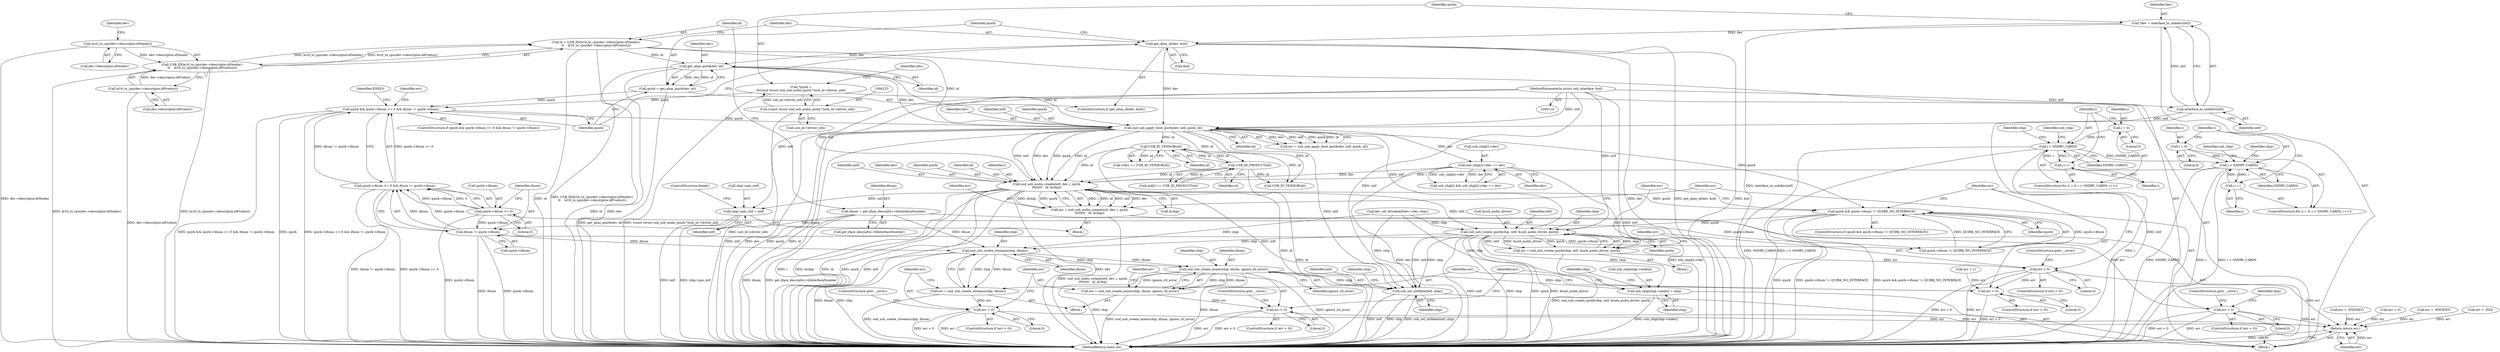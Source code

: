 digraph "0_linux_5f8cf712582617d523120df67d392059eaf2fc4b@API" {
"1000316" [label="(Call,snd_usb_audio_create(intf, dev, i, quirk,\n\t\t\t\t\t\t\t\t   id, &chip))"];
"1000191" [label="(Call,snd_usb_apply_boot_quirk(dev, intf, quirk, id))"];
"1000163" [label="(Call,get_alias_id(dev, &id))"];
"1000115" [label="(Call,*dev = interface_to_usbdev(intf))"];
"1000117" [label="(Call,interface_to_usbdev(intf))"];
"1000111" [label="(MethodParameterIn,struct usb_interface *intf)"];
"1000169" [label="(Call,get_alias_quirk(dev, id))"];
"1000147" [label="(Call,id = USB_ID(le16_to_cpu(dev->descriptor.idVendor),\n\t\t    le16_to_cpu(dev->descriptor.idProduct)))"];
"1000149" [label="(Call,USB_ID(le16_to_cpu(dev->descriptor.idVendor),\n\t\t    le16_to_cpu(dev->descriptor.idProduct)))"];
"1000150" [label="(Call,le16_to_cpu(dev->descriptor.idVendor))"];
"1000156" [label="(Call,le16_to_cpu(dev->descriptor.idProduct))"];
"1000173" [label="(Call,quirk && quirk->ifnum >= 0 && ifnum != quirk->ifnum)"];
"1000167" [label="(Call,quirk = get_alias_quirk(dev, id))"];
"1000120" [label="(Call,*quirk =\n\t\t(const struct snd_usb_audio_quirk *)usb_id->driver_info)"];
"1000122" [label="(Call,(const struct snd_usb_audio_quirk *)usb_id->driver_info)"];
"1000175" [label="(Call,quirk->ifnum >= 0 && ifnum != quirk->ifnum)"];
"1000176" [label="(Call,quirk->ifnum >= 0)"];
"1000181" [label="(Call,ifnum != quirk->ifnum)"];
"1000141" [label="(Call,ifnum = get_iface_desc(alts)->bInterfaceNumber)"];
"1000223" [label="(Call,usb_chip[i]->dev == dev)"];
"1000270" [label="(Call,i < SNDRV_CARDS)"];
"1000267" [label="(Call,i = 0)"];
"1000273" [label="(Call,i++)"];
"1000212" [label="(Call,i < SNDRV_CARDS)"];
"1000209" [label="(Call,i = 0)"];
"1000215" [label="(Call,i++)"];
"1000293" [label="(Call,USB_ID_VENDOR(id))"];
"1000306" [label="(Call,USB_ID_PRODUCT(id))"];
"1000314" [label="(Call,err = snd_usb_audio_create(intf, dev, i, quirk,\n\t\t\t\t\t\t\t\t   id, &chip))"];
"1000325" [label="(Call,err < 0)"];
"1000509" [label="(Return,return err;)"];
"1000329" [label="(Call,chip->pm_intf = intf)"];
"1000406" [label="(Call,quirk && quirk->ifnum != QUIRK_NO_INTERFACE)"];
"1000416" [label="(Call,snd_usb_create_quirk(chip, intf, &usb_audio_driver, quirk))"];
"1000414" [label="(Call,err = snd_usb_create_quirk(chip, intf, &usb_audio_driver, quirk))"];
"1000423" [label="(Call,err < 0)"];
"1000428" [label="(Call,err > 0)"];
"1000434" [label="(Call,snd_usb_create_streams(chip, ifnum))"];
"1000432" [label="(Call,err = snd_usb_create_streams(chip, ifnum))"];
"1000438" [label="(Call,err < 0)"];
"1000444" [label="(Call,snd_usb_create_mixer(chip, ifnum, ignore_ctl_error))"];
"1000442" [label="(Call,err = snd_usb_create_mixer(chip, ifnum, ignore_ctl_error))"];
"1000449" [label="(Call,err < 0)"];
"1000464" [label="(Call,usb_chip[chip->index] = chip)"];
"1000475" [label="(Call,usb_set_intfdata(intf, chip))"];
"1000465" [label="(Call,usb_chip[chip->index])"];
"1000246" [label="(Call,err = -EIO)"];
"1000175" [label="(Call,quirk->ifnum >= 0 && ifnum != quirk->ifnum)"];
"1000334" [label="(ControlStructure,break;)"];
"1000381" [label="(Call,dev_set_drvdata(&dev->dev, chip))"];
"1000195" [label="(Identifier,id)"];
"1000180" [label="(Literal,0)"];
"1000272" [label="(Identifier,SNDRV_CARDS)"];
"1000449" [label="(Call,err < 0)"];
"1000142" [label="(Identifier,ifnum)"];
"1000452" [label="(ControlStructure,goto __error;)"];
"1000314" [label="(Call,err = snd_usb_audio_create(intf, dev, i, quirk,\n\t\t\t\t\t\t\t\t   id, &chip))"];
"1000330" [label="(Call,chip->pm_intf)"];
"1000267" [label="(Call,i = 0)"];
"1000266" [label="(ControlStructure,for (i = 0; i < SNDRV_CARDS; i++))"];
"1000447" [label="(Identifier,ignore_ctl_error)"];
"1000177" [label="(Call,quirk->ifnum)"];
"1000422" [label="(ControlStructure,if (err < 0))"];
"1000150" [label="(Call,le16_to_cpu(dev->descriptor.idVendor))"];
"1000317" [label="(Identifier,intf)"];
"1000192" [label="(Identifier,dev)"];
"1000216" [label="(Identifier,i)"];
"1000111" [label="(MethodParameterIn,struct usb_interface *intf)"];
"1000169" [label="(Call,get_alias_quirk(dev, id))"];
"1000331" [label="(Identifier,chip)"];
"1000439" [label="(Identifier,err)"];
"1000413" [label="(Block,)"];
"1000193" [label="(Identifier,intf)"];
"1000189" [label="(Call,err = snd_usb_apply_boot_quirk(dev, intf, quirk, id))"];
"1000427" [label="(ControlStructure,if (err > 0))"];
"1000318" [label="(Identifier,dev)"];
"1000212" [label="(Call,i < SNDRV_CARDS)"];
"1000328" [label="(ControlStructure,goto __error;)"];
"1000181" [label="(Call,ifnum != quirk->ifnum)"];
"1000121" [label="(Identifier,quirk)"];
"1000302" [label="(Call,pid[i] == USB_ID_PRODUCT(id))"];
"1000477" [label="(Identifier,chip)"];
"1000182" [label="(Identifier,ifnum)"];
"1000194" [label="(Identifier,quirk)"];
"1000213" [label="(Identifier,i)"];
"1000210" [label="(Identifier,i)"];
"1000424" [label="(Identifier,err)"];
"1000320" [label="(Identifier,quirk)"];
"1000141" [label="(Call,ifnum = get_iface_desc(alts)->bInterfaceNumber)"];
"1000162" [label="(ControlStructure,if (get_alias_id(dev, &id)))"];
"1000510" [label="(Identifier,err)"];
"1000445" [label="(Identifier,chip)"];
"1000183" [label="(Call,quirk->ifnum)"];
"1000156" [label="(Call,le16_to_cpu(dev->descriptor.idProduct))"];
"1000417" [label="(Identifier,chip)"];
"1000408" [label="(Call,quirk->ifnum != QUIRK_NO_INTERFACE)"];
"1000163" [label="(Call,get_alias_id(dev, &id))"];
"1000118" [label="(Identifier,intf)"];
"1000405" [label="(ControlStructure,if (quirk && quirk->ifnum != QUIRK_NO_INTERFACE))"];
"1000325" [label="(Call,err < 0)"];
"1000176" [label="(Call,quirk->ifnum >= 0)"];
"1000219" [label="(Call,usb_chip[i] && usb_chip[i]->dev == dev)"];
"1000147" [label="(Call,id = USB_ID(le16_to_cpu(dev->descriptor.idVendor),\n\t\t    le16_to_cpu(dev->descriptor.idProduct)))"];
"1000209" [label="(Call,i = 0)"];
"1000415" [label="(Identifier,err)"];
"1000475" [label="(Call,usb_set_intfdata(intf, chip))"];
"1000229" [label="(Identifier,dev)"];
"1000274" [label="(Identifier,i)"];
"1000134" [label="(Identifier,alts)"];
"1000442" [label="(Call,err = snd_usb_create_mixer(chip, ifnum, ignore_ctl_error))"];
"1000376" [label="(Call,err = -ENODEV)"];
"1000431" [label="(Block,)"];
"1000450" [label="(Identifier,err)"];
"1000470" [label="(Identifier,chip)"];
"1000473" [label="(Identifier,chip)"];
"1000324" [label="(ControlStructure,if (err < 0))"];
"1000116" [label="(Identifier,dev)"];
"1000214" [label="(Identifier,SNDRV_CARDS)"];
"1000430" [label="(Literal,0)"];
"1000269" [label="(Literal,0)"];
"1000191" [label="(Call,snd_usb_apply_boot_quirk(dev, intf, quirk, id))"];
"1000171" [label="(Identifier,id)"];
"1000188" [label="(Identifier,ENXIO)"];
"1000460" [label="(Call,err < 0)"];
"1000279" [label="(Identifier,usb_chip)"];
"1000143" [label="(Call,get_iface_desc(alts)->bInterfaceNumber)"];
"1000432" [label="(Call,err = snd_usb_create_streams(chip, ifnum))"];
"1000416" [label="(Call,snd_usb_create_quirk(chip, intf, &usb_audio_driver, quirk))"];
"1000426" [label="(ControlStructure,goto __error;)"];
"1000327" [label="(Literal,0)"];
"1000438" [label="(Call,err < 0)"];
"1000117" [label="(Call,interface_to_usbdev(intf))"];
"1000268" [label="(Identifier,i)"];
"1000315" [label="(Identifier,err)"];
"1000443" [label="(Identifier,err)"];
"1000173" [label="(Call,quirk && quirk->ifnum >= 0 && ifnum != quirk->ifnum)"];
"1000170" [label="(Identifier,dev)"];
"1000270" [label="(Call,i < SNDRV_CARDS)"];
"1000223" [label="(Call,usb_chip[i]->dev == dev)"];
"1000464" [label="(Call,usb_chip[chip->index] = chip)"];
"1000113" [label="(Block,)"];
"1000151" [label="(Call,dev->descriptor.idVendor)"];
"1000421" [label="(Identifier,quirk)"];
"1000164" [label="(Identifier,dev)"];
"1000357" [label="(Call,USB_ID_VENDOR(id))"];
"1000165" [label="(Call,&id)"];
"1000511" [label="(MethodReturn,static int)"];
"1000211" [label="(Literal,0)"];
"1000425" [label="(Literal,0)"];
"1000149" [label="(Call,USB_ID(le16_to_cpu(dev->descriptor.idVendor),\n\t\t    le16_to_cpu(dev->descriptor.idProduct)))"];
"1000407" [label="(Identifier,quirk)"];
"1000122" [label="(Call,(const struct snd_usb_audio_quirk *)usb_id->driver_info)"];
"1000326" [label="(Identifier,err)"];
"1000414" [label="(Call,err = snd_usb_create_quirk(chip, intf, &usb_audio_driver, quirk))"];
"1000433" [label="(Identifier,err)"];
"1000333" [label="(Identifier,intf)"];
"1000329" [label="(Call,chip->pm_intf = intf)"];
"1000437" [label="(ControlStructure,if (err < 0))"];
"1000167" [label="(Call,quirk = get_alias_quirk(dev, id))"];
"1000509" [label="(Return,return err;)"];
"1000307" [label="(Identifier,id)"];
"1000148" [label="(Identifier,id)"];
"1000289" [label="(Call,vid[i] == USB_ID_VENDOR(id))"];
"1000454" [label="(Identifier,err)"];
"1000451" [label="(Literal,0)"];
"1000476" [label="(Identifier,intf)"];
"1000361" [label="(Call,err = -ENOENT)"];
"1000190" [label="(Identifier,err)"];
"1000428" [label="(Call,err > 0)"];
"1000124" [label="(Call,usb_id->driver_info)"];
"1000446" [label="(Identifier,ifnum)"];
"1000157" [label="(Call,dev->descriptor.idProduct)"];
"1000321" [label="(Identifier,id)"];
"1000294" [label="(Identifier,id)"];
"1000168" [label="(Identifier,quirk)"];
"1000316" [label="(Call,snd_usb_audio_create(intf, dev, i, quirk,\n\t\t\t\t\t\t\t\t   id, &chip))"];
"1000115" [label="(Call,*dev = interface_to_usbdev(intf))"];
"1000273" [label="(Call,i++)"];
"1000436" [label="(Identifier,ifnum)"];
"1000319" [label="(Identifier,i)"];
"1000172" [label="(ControlStructure,if (quirk && quirk->ifnum >= 0 && ifnum != quirk->ifnum))"];
"1000440" [label="(Literal,0)"];
"1000174" [label="(Identifier,quirk)"];
"1000406" [label="(Call,quirk && quirk->ifnum != QUIRK_NO_INTERFACE)"];
"1000221" [label="(Identifier,usb_chip)"];
"1000313" [label="(Block,)"];
"1000429" [label="(Identifier,err)"];
"1000271" [label="(Identifier,i)"];
"1000448" [label="(ControlStructure,if (err < 0))"];
"1000423" [label="(Call,err < 0)"];
"1000306" [label="(Call,USB_ID_PRODUCT(id))"];
"1000120" [label="(Call,*quirk =\n\t\t(const struct snd_usb_audio_quirk *)usb_id->driver_info)"];
"1000419" [label="(Call,&usb_audio_driver)"];
"1000224" [label="(Call,usb_chip[i]->dev)"];
"1000322" [label="(Call,&chip)"];
"1000264" [label="(Identifier,chip)"];
"1000444" [label="(Call,snd_usb_create_mixer(chip, ifnum, ignore_ctl_error))"];
"1000159" [label="(Identifier,dev)"];
"1000434" [label="(Call,snd_usb_create_streams(chip, ifnum))"];
"1000208" [label="(ControlStructure,for (i = 0; i < SNDRV_CARDS; i++))"];
"1000402" [label="(Call,err = 1)"];
"1000435" [label="(Identifier,chip)"];
"1000481" [label="(Identifier,chip)"];
"1000418" [label="(Identifier,intf)"];
"1000368" [label="(Identifier,chip)"];
"1000293" [label="(Call,USB_ID_VENDOR(id))"];
"1000441" [label="(ControlStructure,goto __error;)"];
"1000215" [label="(Call,i++)"];
"1000316" -> "1000314"  [label="AST: "];
"1000316" -> "1000322"  [label="CFG: "];
"1000317" -> "1000316"  [label="AST: "];
"1000318" -> "1000316"  [label="AST: "];
"1000319" -> "1000316"  [label="AST: "];
"1000320" -> "1000316"  [label="AST: "];
"1000321" -> "1000316"  [label="AST: "];
"1000322" -> "1000316"  [label="AST: "];
"1000314" -> "1000316"  [label="CFG: "];
"1000316" -> "1000511"  [label="DDG: dev"];
"1000316" -> "1000511"  [label="DDG: i"];
"1000316" -> "1000511"  [label="DDG: &chip"];
"1000316" -> "1000511"  [label="DDG: id"];
"1000316" -> "1000511"  [label="DDG: quirk"];
"1000316" -> "1000511"  [label="DDG: intf"];
"1000316" -> "1000314"  [label="DDG: i"];
"1000316" -> "1000314"  [label="DDG: id"];
"1000316" -> "1000314"  [label="DDG: intf"];
"1000316" -> "1000314"  [label="DDG: dev"];
"1000316" -> "1000314"  [label="DDG: &chip"];
"1000316" -> "1000314"  [label="DDG: quirk"];
"1000191" -> "1000316"  [label="DDG: intf"];
"1000191" -> "1000316"  [label="DDG: dev"];
"1000191" -> "1000316"  [label="DDG: quirk"];
"1000191" -> "1000316"  [label="DDG: id"];
"1000111" -> "1000316"  [label="DDG: intf"];
"1000223" -> "1000316"  [label="DDG: dev"];
"1000270" -> "1000316"  [label="DDG: i"];
"1000293" -> "1000316"  [label="DDG: id"];
"1000306" -> "1000316"  [label="DDG: id"];
"1000316" -> "1000329"  [label="DDG: intf"];
"1000316" -> "1000406"  [label="DDG: quirk"];
"1000316" -> "1000416"  [label="DDG: intf"];
"1000316" -> "1000475"  [label="DDG: intf"];
"1000191" -> "1000189"  [label="AST: "];
"1000191" -> "1000195"  [label="CFG: "];
"1000192" -> "1000191"  [label="AST: "];
"1000193" -> "1000191"  [label="AST: "];
"1000194" -> "1000191"  [label="AST: "];
"1000195" -> "1000191"  [label="AST: "];
"1000189" -> "1000191"  [label="CFG: "];
"1000191" -> "1000511"  [label="DDG: quirk"];
"1000191" -> "1000511"  [label="DDG: id"];
"1000191" -> "1000511"  [label="DDG: intf"];
"1000191" -> "1000511"  [label="DDG: dev"];
"1000191" -> "1000189"  [label="DDG: dev"];
"1000191" -> "1000189"  [label="DDG: intf"];
"1000191" -> "1000189"  [label="DDG: quirk"];
"1000191" -> "1000189"  [label="DDG: id"];
"1000163" -> "1000191"  [label="DDG: dev"];
"1000169" -> "1000191"  [label="DDG: dev"];
"1000169" -> "1000191"  [label="DDG: id"];
"1000117" -> "1000191"  [label="DDG: intf"];
"1000111" -> "1000191"  [label="DDG: intf"];
"1000173" -> "1000191"  [label="DDG: quirk"];
"1000147" -> "1000191"  [label="DDG: id"];
"1000191" -> "1000223"  [label="DDG: dev"];
"1000191" -> "1000293"  [label="DDG: id"];
"1000191" -> "1000306"  [label="DDG: id"];
"1000191" -> "1000357"  [label="DDG: id"];
"1000191" -> "1000406"  [label="DDG: quirk"];
"1000191" -> "1000416"  [label="DDG: intf"];
"1000191" -> "1000475"  [label="DDG: intf"];
"1000163" -> "1000162"  [label="AST: "];
"1000163" -> "1000165"  [label="CFG: "];
"1000164" -> "1000163"  [label="AST: "];
"1000165" -> "1000163"  [label="AST: "];
"1000168" -> "1000163"  [label="CFG: "];
"1000174" -> "1000163"  [label="CFG: "];
"1000163" -> "1000511"  [label="DDG: dev"];
"1000163" -> "1000511"  [label="DDG: get_alias_id(dev, &id)"];
"1000163" -> "1000511"  [label="DDG: &id"];
"1000115" -> "1000163"  [label="DDG: dev"];
"1000163" -> "1000169"  [label="DDG: dev"];
"1000115" -> "1000113"  [label="AST: "];
"1000115" -> "1000117"  [label="CFG: "];
"1000116" -> "1000115"  [label="AST: "];
"1000117" -> "1000115"  [label="AST: "];
"1000121" -> "1000115"  [label="CFG: "];
"1000115" -> "1000511"  [label="DDG: interface_to_usbdev(intf)"];
"1000117" -> "1000115"  [label="DDG: intf"];
"1000117" -> "1000118"  [label="CFG: "];
"1000118" -> "1000117"  [label="AST: "];
"1000117" -> "1000511"  [label="DDG: intf"];
"1000111" -> "1000117"  [label="DDG: intf"];
"1000111" -> "1000110"  [label="AST: "];
"1000111" -> "1000511"  [label="DDG: intf"];
"1000111" -> "1000329"  [label="DDG: intf"];
"1000111" -> "1000416"  [label="DDG: intf"];
"1000111" -> "1000475"  [label="DDG: intf"];
"1000169" -> "1000167"  [label="AST: "];
"1000169" -> "1000171"  [label="CFG: "];
"1000170" -> "1000169"  [label="AST: "];
"1000171" -> "1000169"  [label="AST: "];
"1000167" -> "1000169"  [label="CFG: "];
"1000169" -> "1000511"  [label="DDG: id"];
"1000169" -> "1000511"  [label="DDG: dev"];
"1000169" -> "1000167"  [label="DDG: dev"];
"1000169" -> "1000167"  [label="DDG: id"];
"1000147" -> "1000169"  [label="DDG: id"];
"1000147" -> "1000113"  [label="AST: "];
"1000147" -> "1000149"  [label="CFG: "];
"1000148" -> "1000147"  [label="AST: "];
"1000149" -> "1000147"  [label="AST: "];
"1000164" -> "1000147"  [label="CFG: "];
"1000147" -> "1000511"  [label="DDG: id"];
"1000147" -> "1000511"  [label="DDG: USB_ID(le16_to_cpu(dev->descriptor.idVendor),\n\t\t    le16_to_cpu(dev->descriptor.idProduct))"];
"1000149" -> "1000147"  [label="DDG: le16_to_cpu(dev->descriptor.idVendor)"];
"1000149" -> "1000147"  [label="DDG: le16_to_cpu(dev->descriptor.idProduct)"];
"1000149" -> "1000156"  [label="CFG: "];
"1000150" -> "1000149"  [label="AST: "];
"1000156" -> "1000149"  [label="AST: "];
"1000149" -> "1000511"  [label="DDG: le16_to_cpu(dev->descriptor.idVendor)"];
"1000149" -> "1000511"  [label="DDG: le16_to_cpu(dev->descriptor.idProduct)"];
"1000150" -> "1000149"  [label="DDG: dev->descriptor.idVendor"];
"1000156" -> "1000149"  [label="DDG: dev->descriptor.idProduct"];
"1000150" -> "1000151"  [label="CFG: "];
"1000151" -> "1000150"  [label="AST: "];
"1000159" -> "1000150"  [label="CFG: "];
"1000150" -> "1000511"  [label="DDG: dev->descriptor.idVendor"];
"1000156" -> "1000157"  [label="CFG: "];
"1000157" -> "1000156"  [label="AST: "];
"1000156" -> "1000511"  [label="DDG: dev->descriptor.idProduct"];
"1000173" -> "1000172"  [label="AST: "];
"1000173" -> "1000174"  [label="CFG: "];
"1000173" -> "1000175"  [label="CFG: "];
"1000174" -> "1000173"  [label="AST: "];
"1000175" -> "1000173"  [label="AST: "];
"1000188" -> "1000173"  [label="CFG: "];
"1000190" -> "1000173"  [label="CFG: "];
"1000173" -> "1000511"  [label="DDG: quirk && quirk->ifnum >= 0 && ifnum != quirk->ifnum"];
"1000173" -> "1000511"  [label="DDG: quirk"];
"1000173" -> "1000511"  [label="DDG: quirk->ifnum >= 0 && ifnum != quirk->ifnum"];
"1000167" -> "1000173"  [label="DDG: quirk"];
"1000120" -> "1000173"  [label="DDG: quirk"];
"1000175" -> "1000173"  [label="DDG: quirk->ifnum >= 0"];
"1000175" -> "1000173"  [label="DDG: ifnum != quirk->ifnum"];
"1000167" -> "1000162"  [label="AST: "];
"1000168" -> "1000167"  [label="AST: "];
"1000174" -> "1000167"  [label="CFG: "];
"1000167" -> "1000511"  [label="DDG: get_alias_quirk(dev, id)"];
"1000120" -> "1000113"  [label="AST: "];
"1000120" -> "1000122"  [label="CFG: "];
"1000121" -> "1000120"  [label="AST: "];
"1000122" -> "1000120"  [label="AST: "];
"1000134" -> "1000120"  [label="CFG: "];
"1000120" -> "1000511"  [label="DDG: (const struct snd_usb_audio_quirk *)usb_id->driver_info"];
"1000122" -> "1000120"  [label="DDG: usb_id->driver_info"];
"1000122" -> "1000124"  [label="CFG: "];
"1000123" -> "1000122"  [label="AST: "];
"1000124" -> "1000122"  [label="AST: "];
"1000122" -> "1000511"  [label="DDG: usb_id->driver_info"];
"1000175" -> "1000176"  [label="CFG: "];
"1000175" -> "1000181"  [label="CFG: "];
"1000176" -> "1000175"  [label="AST: "];
"1000181" -> "1000175"  [label="AST: "];
"1000175" -> "1000511"  [label="DDG: ifnum != quirk->ifnum"];
"1000175" -> "1000511"  [label="DDG: quirk->ifnum >= 0"];
"1000176" -> "1000175"  [label="DDG: quirk->ifnum"];
"1000176" -> "1000175"  [label="DDG: 0"];
"1000181" -> "1000175"  [label="DDG: ifnum"];
"1000181" -> "1000175"  [label="DDG: quirk->ifnum"];
"1000176" -> "1000180"  [label="CFG: "];
"1000177" -> "1000176"  [label="AST: "];
"1000180" -> "1000176"  [label="AST: "];
"1000182" -> "1000176"  [label="CFG: "];
"1000176" -> "1000511"  [label="DDG: quirk->ifnum"];
"1000176" -> "1000181"  [label="DDG: quirk->ifnum"];
"1000176" -> "1000408"  [label="DDG: quirk->ifnum"];
"1000181" -> "1000183"  [label="CFG: "];
"1000182" -> "1000181"  [label="AST: "];
"1000183" -> "1000181"  [label="AST: "];
"1000181" -> "1000511"  [label="DDG: ifnum"];
"1000181" -> "1000511"  [label="DDG: quirk->ifnum"];
"1000141" -> "1000181"  [label="DDG: ifnum"];
"1000181" -> "1000408"  [label="DDG: quirk->ifnum"];
"1000181" -> "1000434"  [label="DDG: ifnum"];
"1000141" -> "1000113"  [label="AST: "];
"1000141" -> "1000143"  [label="CFG: "];
"1000142" -> "1000141"  [label="AST: "];
"1000143" -> "1000141"  [label="AST: "];
"1000148" -> "1000141"  [label="CFG: "];
"1000141" -> "1000511"  [label="DDG: ifnum"];
"1000141" -> "1000511"  [label="DDG: get_iface_desc(alts)->bInterfaceNumber"];
"1000141" -> "1000434"  [label="DDG: ifnum"];
"1000223" -> "1000219"  [label="AST: "];
"1000223" -> "1000229"  [label="CFG: "];
"1000224" -> "1000223"  [label="AST: "];
"1000229" -> "1000223"  [label="AST: "];
"1000219" -> "1000223"  [label="CFG: "];
"1000223" -> "1000511"  [label="DDG: dev"];
"1000223" -> "1000511"  [label="DDG: usb_chip[i]->dev"];
"1000223" -> "1000219"  [label="DDG: usb_chip[i]->dev"];
"1000223" -> "1000219"  [label="DDG: dev"];
"1000270" -> "1000266"  [label="AST: "];
"1000270" -> "1000272"  [label="CFG: "];
"1000271" -> "1000270"  [label="AST: "];
"1000272" -> "1000270"  [label="AST: "];
"1000279" -> "1000270"  [label="CFG: "];
"1000368" -> "1000270"  [label="CFG: "];
"1000270" -> "1000511"  [label="DDG: i < SNDRV_CARDS"];
"1000270" -> "1000511"  [label="DDG: SNDRV_CARDS"];
"1000270" -> "1000511"  [label="DDG: i"];
"1000267" -> "1000270"  [label="DDG: i"];
"1000273" -> "1000270"  [label="DDG: i"];
"1000212" -> "1000270"  [label="DDG: SNDRV_CARDS"];
"1000270" -> "1000273"  [label="DDG: i"];
"1000267" -> "1000266"  [label="AST: "];
"1000267" -> "1000269"  [label="CFG: "];
"1000268" -> "1000267"  [label="AST: "];
"1000269" -> "1000267"  [label="AST: "];
"1000271" -> "1000267"  [label="CFG: "];
"1000273" -> "1000266"  [label="AST: "];
"1000273" -> "1000274"  [label="CFG: "];
"1000274" -> "1000273"  [label="AST: "];
"1000271" -> "1000273"  [label="CFG: "];
"1000212" -> "1000208"  [label="AST: "];
"1000212" -> "1000214"  [label="CFG: "];
"1000213" -> "1000212"  [label="AST: "];
"1000214" -> "1000212"  [label="AST: "];
"1000221" -> "1000212"  [label="CFG: "];
"1000264" -> "1000212"  [label="CFG: "];
"1000212" -> "1000511"  [label="DDG: SNDRV_CARDS"];
"1000212" -> "1000511"  [label="DDG: i < SNDRV_CARDS"];
"1000212" -> "1000511"  [label="DDG: i"];
"1000209" -> "1000212"  [label="DDG: i"];
"1000215" -> "1000212"  [label="DDG: i"];
"1000212" -> "1000215"  [label="DDG: i"];
"1000209" -> "1000208"  [label="AST: "];
"1000209" -> "1000211"  [label="CFG: "];
"1000210" -> "1000209"  [label="AST: "];
"1000211" -> "1000209"  [label="AST: "];
"1000213" -> "1000209"  [label="CFG: "];
"1000215" -> "1000208"  [label="AST: "];
"1000215" -> "1000216"  [label="CFG: "];
"1000216" -> "1000215"  [label="AST: "];
"1000213" -> "1000215"  [label="CFG: "];
"1000293" -> "1000289"  [label="AST: "];
"1000293" -> "1000294"  [label="CFG: "];
"1000294" -> "1000293"  [label="AST: "];
"1000289" -> "1000293"  [label="CFG: "];
"1000293" -> "1000511"  [label="DDG: id"];
"1000293" -> "1000289"  [label="DDG: id"];
"1000306" -> "1000293"  [label="DDG: id"];
"1000293" -> "1000306"  [label="DDG: id"];
"1000293" -> "1000357"  [label="DDG: id"];
"1000306" -> "1000302"  [label="AST: "];
"1000306" -> "1000307"  [label="CFG: "];
"1000307" -> "1000306"  [label="AST: "];
"1000302" -> "1000306"  [label="CFG: "];
"1000306" -> "1000511"  [label="DDG: id"];
"1000306" -> "1000302"  [label="DDG: id"];
"1000306" -> "1000357"  [label="DDG: id"];
"1000314" -> "1000313"  [label="AST: "];
"1000315" -> "1000314"  [label="AST: "];
"1000326" -> "1000314"  [label="CFG: "];
"1000314" -> "1000511"  [label="DDG: snd_usb_audio_create(intf, dev, i, quirk,\n\t\t\t\t\t\t\t\t   id, &chip)"];
"1000314" -> "1000325"  [label="DDG: err"];
"1000325" -> "1000324"  [label="AST: "];
"1000325" -> "1000327"  [label="CFG: "];
"1000326" -> "1000325"  [label="AST: "];
"1000327" -> "1000325"  [label="AST: "];
"1000328" -> "1000325"  [label="CFG: "];
"1000331" -> "1000325"  [label="CFG: "];
"1000325" -> "1000511"  [label="DDG: err"];
"1000325" -> "1000511"  [label="DDG: err < 0"];
"1000325" -> "1000509"  [label="DDG: err"];
"1000509" -> "1000113"  [label="AST: "];
"1000509" -> "1000510"  [label="CFG: "];
"1000510" -> "1000509"  [label="AST: "];
"1000511" -> "1000509"  [label="CFG: "];
"1000509" -> "1000511"  [label="DDG: <RET>"];
"1000510" -> "1000509"  [label="DDG: err"];
"1000460" -> "1000509"  [label="DDG: err"];
"1000376" -> "1000509"  [label="DDG: err"];
"1000449" -> "1000509"  [label="DDG: err"];
"1000423" -> "1000509"  [label="DDG: err"];
"1000361" -> "1000509"  [label="DDG: err"];
"1000438" -> "1000509"  [label="DDG: err"];
"1000246" -> "1000509"  [label="DDG: err"];
"1000329" -> "1000313"  [label="AST: "];
"1000329" -> "1000333"  [label="CFG: "];
"1000330" -> "1000329"  [label="AST: "];
"1000333" -> "1000329"  [label="AST: "];
"1000334" -> "1000329"  [label="CFG: "];
"1000329" -> "1000511"  [label="DDG: intf"];
"1000329" -> "1000511"  [label="DDG: chip->pm_intf"];
"1000406" -> "1000405"  [label="AST: "];
"1000406" -> "1000407"  [label="CFG: "];
"1000406" -> "1000408"  [label="CFG: "];
"1000407" -> "1000406"  [label="AST: "];
"1000408" -> "1000406"  [label="AST: "];
"1000415" -> "1000406"  [label="CFG: "];
"1000429" -> "1000406"  [label="CFG: "];
"1000406" -> "1000511"  [label="DDG: quirk"];
"1000406" -> "1000511"  [label="DDG: quirk->ifnum != QUIRK_NO_INTERFACE"];
"1000406" -> "1000511"  [label="DDG: quirk && quirk->ifnum != QUIRK_NO_INTERFACE"];
"1000408" -> "1000406"  [label="DDG: quirk->ifnum"];
"1000408" -> "1000406"  [label="DDG: QUIRK_NO_INTERFACE"];
"1000406" -> "1000416"  [label="DDG: quirk"];
"1000416" -> "1000414"  [label="AST: "];
"1000416" -> "1000421"  [label="CFG: "];
"1000417" -> "1000416"  [label="AST: "];
"1000418" -> "1000416"  [label="AST: "];
"1000419" -> "1000416"  [label="AST: "];
"1000421" -> "1000416"  [label="AST: "];
"1000414" -> "1000416"  [label="CFG: "];
"1000416" -> "1000511"  [label="DDG: intf"];
"1000416" -> "1000511"  [label="DDG: chip"];
"1000416" -> "1000511"  [label="DDG: quirk"];
"1000416" -> "1000511"  [label="DDG: &usb_audio_driver"];
"1000416" -> "1000414"  [label="DDG: chip"];
"1000416" -> "1000414"  [label="DDG: intf"];
"1000416" -> "1000414"  [label="DDG: &usb_audio_driver"];
"1000416" -> "1000414"  [label="DDG: quirk"];
"1000381" -> "1000416"  [label="DDG: chip"];
"1000416" -> "1000434"  [label="DDG: chip"];
"1000416" -> "1000464"  [label="DDG: chip"];
"1000416" -> "1000475"  [label="DDG: intf"];
"1000416" -> "1000475"  [label="DDG: chip"];
"1000414" -> "1000413"  [label="AST: "];
"1000415" -> "1000414"  [label="AST: "];
"1000424" -> "1000414"  [label="CFG: "];
"1000414" -> "1000511"  [label="DDG: snd_usb_create_quirk(chip, intf, &usb_audio_driver, quirk)"];
"1000414" -> "1000423"  [label="DDG: err"];
"1000423" -> "1000422"  [label="AST: "];
"1000423" -> "1000425"  [label="CFG: "];
"1000424" -> "1000423"  [label="AST: "];
"1000425" -> "1000423"  [label="AST: "];
"1000426" -> "1000423"  [label="CFG: "];
"1000429" -> "1000423"  [label="CFG: "];
"1000423" -> "1000511"  [label="DDG: err < 0"];
"1000423" -> "1000511"  [label="DDG: err"];
"1000423" -> "1000428"  [label="DDG: err"];
"1000428" -> "1000427"  [label="AST: "];
"1000428" -> "1000430"  [label="CFG: "];
"1000429" -> "1000428"  [label="AST: "];
"1000430" -> "1000428"  [label="AST: "];
"1000433" -> "1000428"  [label="CFG: "];
"1000454" -> "1000428"  [label="CFG: "];
"1000428" -> "1000511"  [label="DDG: err > 0"];
"1000402" -> "1000428"  [label="DDG: err"];
"1000434" -> "1000432"  [label="AST: "];
"1000434" -> "1000436"  [label="CFG: "];
"1000435" -> "1000434"  [label="AST: "];
"1000436" -> "1000434"  [label="AST: "];
"1000432" -> "1000434"  [label="CFG: "];
"1000434" -> "1000511"  [label="DDG: ifnum"];
"1000434" -> "1000511"  [label="DDG: chip"];
"1000434" -> "1000432"  [label="DDG: chip"];
"1000434" -> "1000432"  [label="DDG: ifnum"];
"1000381" -> "1000434"  [label="DDG: chip"];
"1000434" -> "1000444"  [label="DDG: chip"];
"1000434" -> "1000444"  [label="DDG: ifnum"];
"1000432" -> "1000431"  [label="AST: "];
"1000433" -> "1000432"  [label="AST: "];
"1000439" -> "1000432"  [label="CFG: "];
"1000432" -> "1000511"  [label="DDG: snd_usb_create_streams(chip, ifnum)"];
"1000432" -> "1000438"  [label="DDG: err"];
"1000438" -> "1000437"  [label="AST: "];
"1000438" -> "1000440"  [label="CFG: "];
"1000439" -> "1000438"  [label="AST: "];
"1000440" -> "1000438"  [label="AST: "];
"1000441" -> "1000438"  [label="CFG: "];
"1000443" -> "1000438"  [label="CFG: "];
"1000438" -> "1000511"  [label="DDG: err < 0"];
"1000438" -> "1000511"  [label="DDG: err"];
"1000444" -> "1000442"  [label="AST: "];
"1000444" -> "1000447"  [label="CFG: "];
"1000445" -> "1000444"  [label="AST: "];
"1000446" -> "1000444"  [label="AST: "];
"1000447" -> "1000444"  [label="AST: "];
"1000442" -> "1000444"  [label="CFG: "];
"1000444" -> "1000511"  [label="DDG: ifnum"];
"1000444" -> "1000511"  [label="DDG: ignore_ctl_error"];
"1000444" -> "1000511"  [label="DDG: chip"];
"1000444" -> "1000442"  [label="DDG: chip"];
"1000444" -> "1000442"  [label="DDG: ifnum"];
"1000444" -> "1000442"  [label="DDG: ignore_ctl_error"];
"1000444" -> "1000464"  [label="DDG: chip"];
"1000444" -> "1000475"  [label="DDG: chip"];
"1000442" -> "1000431"  [label="AST: "];
"1000443" -> "1000442"  [label="AST: "];
"1000450" -> "1000442"  [label="CFG: "];
"1000442" -> "1000511"  [label="DDG: snd_usb_create_mixer(chip, ifnum, ignore_ctl_error)"];
"1000442" -> "1000449"  [label="DDG: err"];
"1000449" -> "1000448"  [label="AST: "];
"1000449" -> "1000451"  [label="CFG: "];
"1000450" -> "1000449"  [label="AST: "];
"1000451" -> "1000449"  [label="AST: "];
"1000452" -> "1000449"  [label="CFG: "];
"1000454" -> "1000449"  [label="CFG: "];
"1000449" -> "1000511"  [label="DDG: err"];
"1000449" -> "1000511"  [label="DDG: err < 0"];
"1000464" -> "1000113"  [label="AST: "];
"1000464" -> "1000470"  [label="CFG: "];
"1000465" -> "1000464"  [label="AST: "];
"1000470" -> "1000464"  [label="AST: "];
"1000473" -> "1000464"  [label="CFG: "];
"1000464" -> "1000511"  [label="DDG: usb_chip[chip->index]"];
"1000381" -> "1000464"  [label="DDG: chip"];
"1000475" -> "1000113"  [label="AST: "];
"1000475" -> "1000477"  [label="CFG: "];
"1000476" -> "1000475"  [label="AST: "];
"1000477" -> "1000475"  [label="AST: "];
"1000481" -> "1000475"  [label="CFG: "];
"1000475" -> "1000511"  [label="DDG: intf"];
"1000475" -> "1000511"  [label="DDG: chip"];
"1000475" -> "1000511"  [label="DDG: usb_set_intfdata(intf, chip)"];
"1000381" -> "1000475"  [label="DDG: chip"];
}

